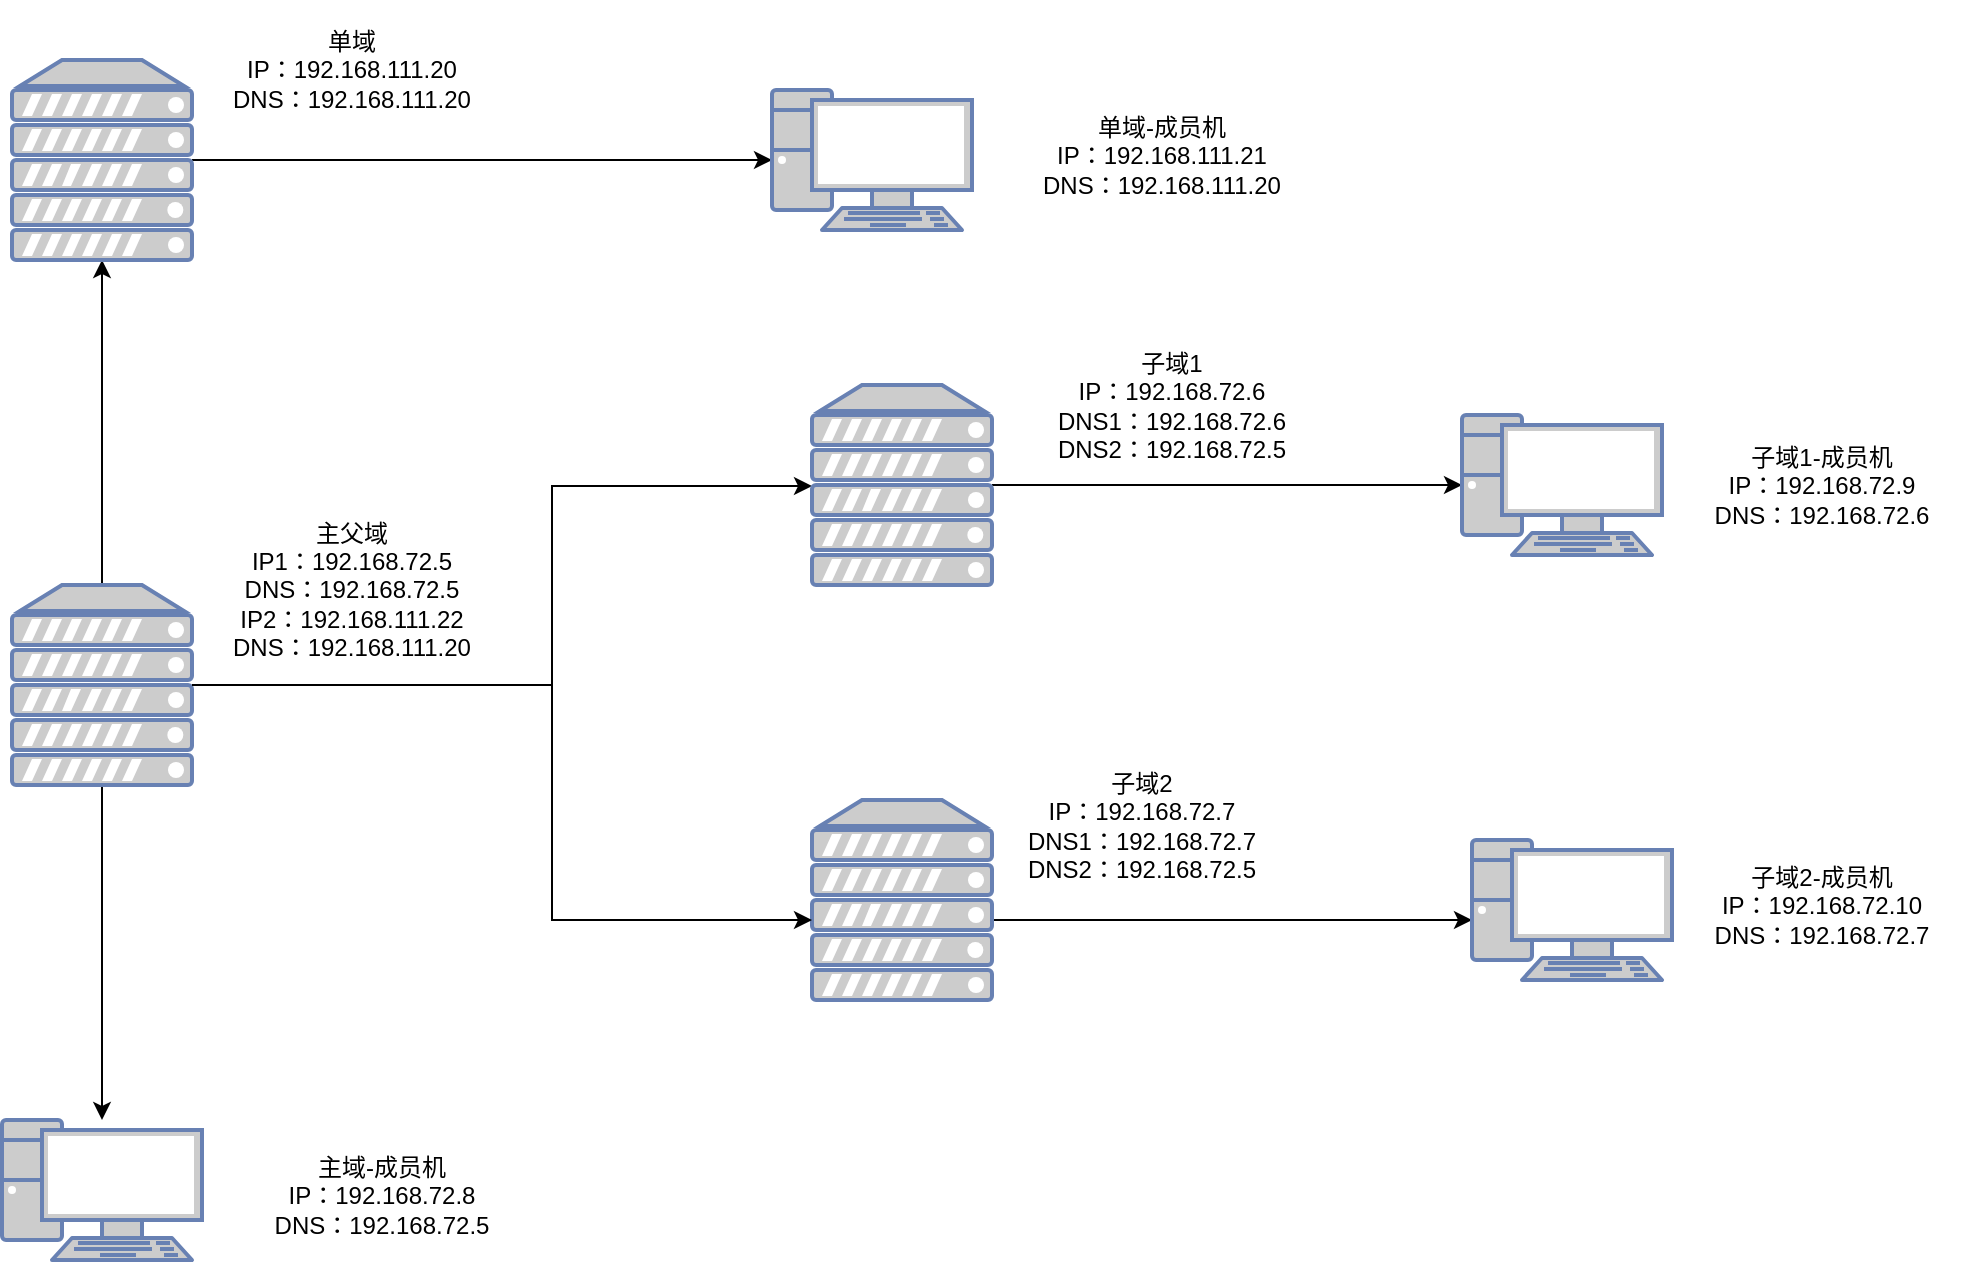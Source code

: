 <mxfile version="22.1.18" type="github">
  <diagram name="第 1 页" id="B0W3JR8AoADUTEzf3Xl4">
    <mxGraphModel dx="2074" dy="1132" grid="1" gridSize="10" guides="1" tooltips="1" connect="1" arrows="1" fold="1" page="1" pageScale="1" pageWidth="1600" pageHeight="900" math="0" shadow="0">
      <root>
        <mxCell id="0" />
        <mxCell id="1" parent="0" />
        <mxCell id="iWsHoCOtUD4oy4cMPRVb-10" style="edgeStyle=orthogonalEdgeStyle;rounded=0;orthogonalLoop=1;jettySize=auto;html=1;" parent="1" source="iWsHoCOtUD4oy4cMPRVb-1" target="iWsHoCOtUD4oy4cMPRVb-7" edge="1">
          <mxGeometry relative="1" as="geometry" />
        </mxCell>
        <mxCell id="iWsHoCOtUD4oy4cMPRVb-14" style="edgeStyle=orthogonalEdgeStyle;rounded=0;orthogonalLoop=1;jettySize=auto;html=1;" parent="1" source="iWsHoCOtUD4oy4cMPRVb-1" target="iWsHoCOtUD4oy4cMPRVb-4" edge="1">
          <mxGeometry relative="1" as="geometry" />
        </mxCell>
        <mxCell id="iWsHoCOtUD4oy4cMPRVb-38" style="edgeStyle=orthogonalEdgeStyle;rounded=0;orthogonalLoop=1;jettySize=auto;html=1;" parent="1" source="iWsHoCOtUD4oy4cMPRVb-1" target="iWsHoCOtUD4oy4cMPRVb-2" edge="1">
          <mxGeometry relative="1" as="geometry">
            <Array as="points">
              <mxPoint x="695" y="453" />
              <mxPoint x="695" y="353" />
            </Array>
          </mxGeometry>
        </mxCell>
        <mxCell id="iWsHoCOtUD4oy4cMPRVb-1" value="" style="fontColor=#0066CC;verticalAlign=top;verticalLabelPosition=bottom;labelPosition=center;align=center;html=1;outlineConnect=0;fillColor=#CCCCCC;strokeColor=#6881B3;gradientColor=none;gradientDirection=north;strokeWidth=2;shape=mxgraph.networks.server;" parent="1" vertex="1">
          <mxGeometry x="425" y="402.5" width="90" height="100" as="geometry" />
        </mxCell>
        <mxCell id="iWsHoCOtUD4oy4cMPRVb-36" style="edgeStyle=orthogonalEdgeStyle;rounded=0;orthogonalLoop=1;jettySize=auto;html=1;" parent="1" source="iWsHoCOtUD4oy4cMPRVb-2" target="iWsHoCOtUD4oy4cMPRVb-5" edge="1">
          <mxGeometry relative="1" as="geometry" />
        </mxCell>
        <mxCell id="iWsHoCOtUD4oy4cMPRVb-2" value="" style="fontColor=#0066CC;verticalAlign=top;verticalLabelPosition=bottom;labelPosition=center;align=center;html=1;outlineConnect=0;fillColor=#CCCCCC;strokeColor=#6881B3;gradientColor=none;gradientDirection=north;strokeWidth=2;shape=mxgraph.networks.server;" parent="1" vertex="1">
          <mxGeometry x="825" y="302.5" width="90" height="100" as="geometry" />
        </mxCell>
        <mxCell id="iWsHoCOtUD4oy4cMPRVb-34" style="edgeStyle=orthogonalEdgeStyle;rounded=0;orthogonalLoop=1;jettySize=auto;html=1;" parent="1" source="iWsHoCOtUD4oy4cMPRVb-3" target="iWsHoCOtUD4oy4cMPRVb-6" edge="1">
          <mxGeometry relative="1" as="geometry">
            <Array as="points">
              <mxPoint x="1120" y="570" />
              <mxPoint x="1120" y="570" />
            </Array>
          </mxGeometry>
        </mxCell>
        <mxCell id="iWsHoCOtUD4oy4cMPRVb-3" value="" style="fontColor=#0066CC;verticalAlign=top;verticalLabelPosition=bottom;labelPosition=center;align=center;html=1;outlineConnect=0;fillColor=#CCCCCC;strokeColor=#6881B3;gradientColor=none;gradientDirection=north;strokeWidth=2;shape=mxgraph.networks.server;" parent="1" vertex="1">
          <mxGeometry x="825" y="510" width="90" height="100" as="geometry" />
        </mxCell>
        <mxCell id="iWsHoCOtUD4oy4cMPRVb-31" style="edgeStyle=orthogonalEdgeStyle;rounded=0;orthogonalLoop=1;jettySize=auto;html=1;" parent="1" source="iWsHoCOtUD4oy4cMPRVb-4" target="iWsHoCOtUD4oy4cMPRVb-8" edge="1">
          <mxGeometry relative="1" as="geometry" />
        </mxCell>
        <mxCell id="iWsHoCOtUD4oy4cMPRVb-4" value="" style="fontColor=#0066CC;verticalAlign=top;verticalLabelPosition=bottom;labelPosition=center;align=center;html=1;outlineConnect=0;fillColor=#CCCCCC;strokeColor=#6881B3;gradientColor=none;gradientDirection=north;strokeWidth=2;shape=mxgraph.networks.server;" parent="1" vertex="1">
          <mxGeometry x="425" y="140" width="90" height="100" as="geometry" />
        </mxCell>
        <mxCell id="iWsHoCOtUD4oy4cMPRVb-5" value="" style="fontColor=#0066CC;verticalAlign=top;verticalLabelPosition=bottom;labelPosition=center;align=center;html=1;outlineConnect=0;fillColor=#CCCCCC;strokeColor=#6881B3;gradientColor=none;gradientDirection=north;strokeWidth=2;shape=mxgraph.networks.pc;" parent="1" vertex="1">
          <mxGeometry x="1150" y="317.5" width="100" height="70" as="geometry" />
        </mxCell>
        <mxCell id="iWsHoCOtUD4oy4cMPRVb-6" value="" style="fontColor=#0066CC;verticalAlign=top;verticalLabelPosition=bottom;labelPosition=center;align=center;html=1;outlineConnect=0;fillColor=#CCCCCC;strokeColor=#6881B3;gradientColor=none;gradientDirection=north;strokeWidth=2;shape=mxgraph.networks.pc;" parent="1" vertex="1">
          <mxGeometry x="1155" y="530" width="100" height="70" as="geometry" />
        </mxCell>
        <mxCell id="iWsHoCOtUD4oy4cMPRVb-7" value="" style="fontColor=#0066CC;verticalAlign=top;verticalLabelPosition=bottom;labelPosition=center;align=center;html=1;outlineConnect=0;fillColor=#CCCCCC;strokeColor=#6881B3;gradientColor=none;gradientDirection=north;strokeWidth=2;shape=mxgraph.networks.pc;" parent="1" vertex="1">
          <mxGeometry x="420" y="670" width="100" height="70" as="geometry" />
        </mxCell>
        <mxCell id="iWsHoCOtUD4oy4cMPRVb-8" value="" style="fontColor=#0066CC;verticalAlign=top;verticalLabelPosition=bottom;labelPosition=center;align=center;html=1;outlineConnect=0;fillColor=#CCCCCC;strokeColor=#6881B3;gradientColor=none;gradientDirection=north;strokeWidth=2;shape=mxgraph.networks.pc;" parent="1" vertex="1">
          <mxGeometry x="805" y="155" width="100" height="70" as="geometry" />
        </mxCell>
        <mxCell id="iWsHoCOtUD4oy4cMPRVb-11" style="edgeStyle=orthogonalEdgeStyle;rounded=0;orthogonalLoop=1;jettySize=auto;html=1;exitX=1;exitY=0.5;exitDx=0;exitDy=0;exitPerimeter=0;" parent="1" source="iWsHoCOtUD4oy4cMPRVb-1" target="iWsHoCOtUD4oy4cMPRVb-3" edge="1">
          <mxGeometry relative="1" as="geometry">
            <mxPoint x="475" y="502.5" as="sourcePoint" />
            <mxPoint x="955" y="417.5" as="targetPoint" />
            <Array as="points">
              <mxPoint x="695" y="453" />
              <mxPoint x="695" y="570" />
            </Array>
          </mxGeometry>
        </mxCell>
        <mxCell id="iWsHoCOtUD4oy4cMPRVb-16" value="主父域&lt;br&gt;IP1：192.168.72.5&lt;br&gt;DNS：192.168.72.5&lt;br&gt;IP2：192.168.111.22&lt;br&gt;DNS：192.168.111.20" style="text;strokeColor=none;align=center;fillColor=none;html=1;verticalAlign=middle;whiteSpace=wrap;rounded=0;" parent="1" vertex="1">
          <mxGeometry x="520" y="370" width="150" height="70" as="geometry" />
        </mxCell>
        <mxCell id="iWsHoCOtUD4oy4cMPRVb-17" value="子域1&lt;br&gt;IP：192.168.72.6&lt;br&gt;DNS1：192.168.72.6&lt;br&gt;DNS2：192.168.72.5" style="text;strokeColor=none;align=center;fillColor=none;html=1;verticalAlign=middle;whiteSpace=wrap;rounded=0;" parent="1" vertex="1">
          <mxGeometry x="935" y="280" width="140" height="65" as="geometry" />
        </mxCell>
        <mxCell id="iWsHoCOtUD4oy4cMPRVb-24" value="单域-成员机&lt;br&gt;IP：192.168.111.21&lt;br&gt;DNS：192.168.111.20" style="text;strokeColor=none;align=center;fillColor=none;html=1;verticalAlign=middle;whiteSpace=wrap;rounded=0;" parent="1" vertex="1">
          <mxGeometry x="925" y="155" width="150" height="65" as="geometry" />
        </mxCell>
        <mxCell id="iWsHoCOtUD4oy4cMPRVb-25" value="子域2&lt;br&gt;IP：192.168.72.7&lt;br&gt;DNS1：192.168.72.7&lt;br&gt;DNS2：192.168.72.5" style="text;strokeColor=none;align=center;fillColor=none;html=1;verticalAlign=middle;whiteSpace=wrap;rounded=0;" parent="1" vertex="1">
          <mxGeometry x="925" y="490" width="130" height="65" as="geometry" />
        </mxCell>
        <mxCell id="iWsHoCOtUD4oy4cMPRVb-26" value="单域&lt;br&gt;IP：192.168.111.20&lt;br&gt;DNS：192.168.111.20" style="text;strokeColor=none;align=center;fillColor=none;html=1;verticalAlign=middle;whiteSpace=wrap;rounded=0;" parent="1" vertex="1">
          <mxGeometry x="520" y="110" width="150" height="70" as="geometry" />
        </mxCell>
        <mxCell id="iWsHoCOtUD4oy4cMPRVb-27" value="子域2-成员机&lt;br&gt;IP：192.168.72.10&lt;br&gt;DNS：192.168.72.7" style="text;strokeColor=none;align=center;fillColor=none;html=1;verticalAlign=middle;whiteSpace=wrap;rounded=0;" parent="1" vertex="1">
          <mxGeometry x="1255" y="530" width="150" height="65" as="geometry" />
        </mxCell>
        <mxCell id="iWsHoCOtUD4oy4cMPRVb-29" value="子域1-成员机&lt;br&gt;IP：192.168.72.9&lt;br&gt;DNS：192.168.72.6" style="text;strokeColor=none;align=center;fillColor=none;html=1;verticalAlign=middle;whiteSpace=wrap;rounded=0;" parent="1" vertex="1">
          <mxGeometry x="1255" y="320" width="150" height="65" as="geometry" />
        </mxCell>
        <mxCell id="iWsHoCOtUD4oy4cMPRVb-30" value="主域-成员机&lt;br&gt;IP：192.168.72.8&lt;br&gt;DNS：192.168.72.5" style="text;strokeColor=none;align=center;fillColor=none;html=1;verticalAlign=middle;whiteSpace=wrap;rounded=0;" parent="1" vertex="1">
          <mxGeometry x="535" y="675" width="150" height="65" as="geometry" />
        </mxCell>
      </root>
    </mxGraphModel>
  </diagram>
</mxfile>
